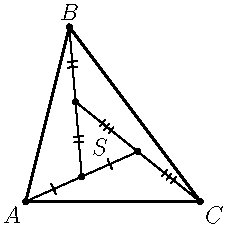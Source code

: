 import geometry;

real size=4cm;
size(size);

point A = (0,0), B = (1,4), C = (4,0);
point
    A1 = (4 A + 2 C + B) / 7,
    B1 = (4 B + 2 A + C) / 7,
    C1 = (4 C + 2 B + A) / 7;
triangle ABC = triangle(A, B, C);

draw(ABC, linewidth(1));
draw(A--C1, StickIntervalMarker(2, 1, size=size/20));
draw(B--A1, StickIntervalMarker(2, 2, size=size/25));
draw(C--B1, StickIntervalMarker(2, 3, size=size/30));

dot(Label("$A$", A, SW));
dot(Label("$B$", B, N));
dot(Label("$C$", C, SE));
dot(A1);
dot(B1);
dot(C1);

label(Label("$S$", incenter(A1, B1, C1)));

